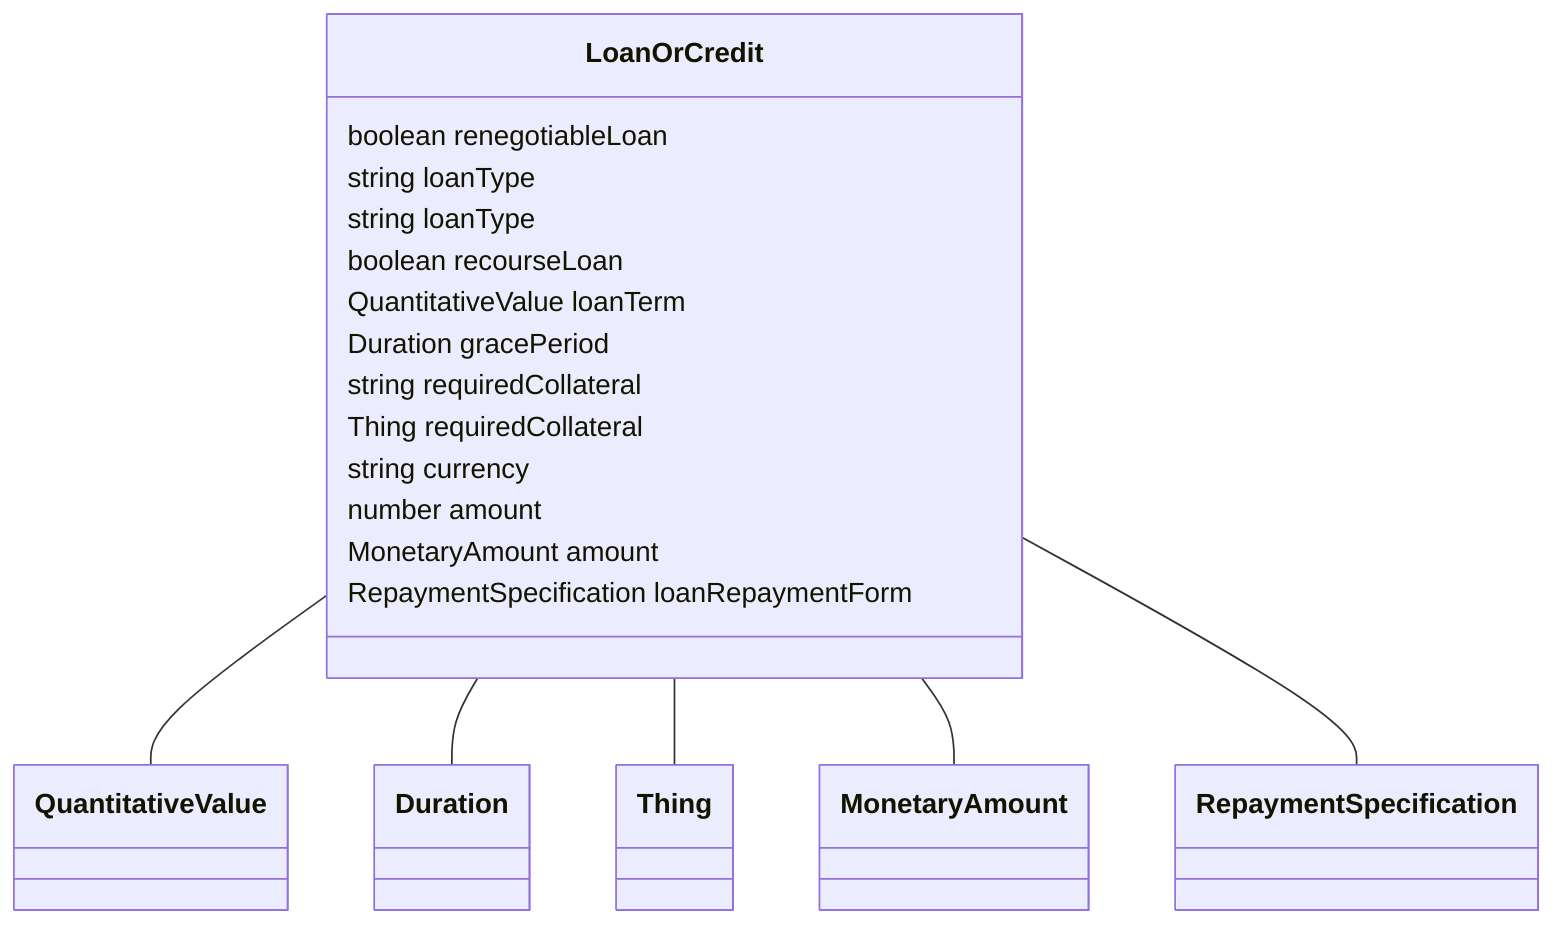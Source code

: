 classDiagram
  LoanOrCredit -- QuantitativeValue
  LoanOrCredit -- Duration
  LoanOrCredit -- Thing
  LoanOrCredit -- MonetaryAmount
  LoanOrCredit -- RepaymentSpecification


class LoanOrCredit {

  boolean renegotiableLoan
  string loanType
  string loanType
  boolean recourseLoan
  QuantitativeValue loanTerm
  Duration gracePeriod
  string requiredCollateral
  Thing requiredCollateral
  string currency
  number amount
  MonetaryAmount amount
  RepaymentSpecification loanRepaymentForm

 }
